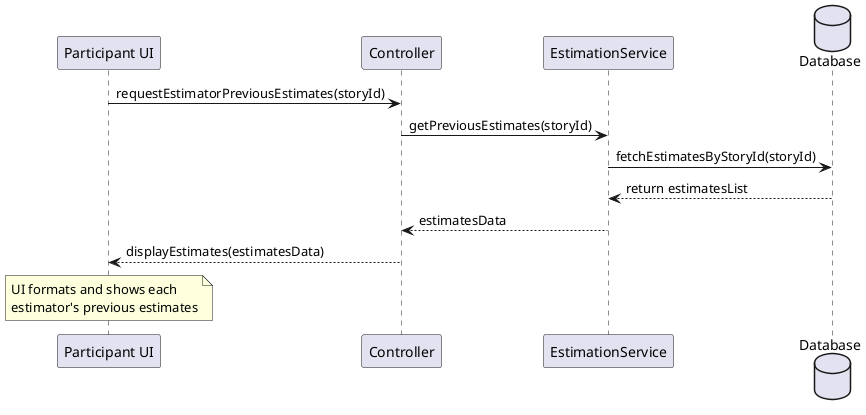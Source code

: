 @startuml
participant "Participant UI" as UI
participant "Controller" as Controller
participant "EstimationService" as Service
database "Database" as DB

UI -> Controller : requestEstimatorPreviousEstimates(storyId)
Controller -> Service : getPreviousEstimates(storyId)
Service -> DB : fetchEstimatesByStoryId(storyId)
DB --> Service : return estimatesList
Service --> Controller : estimatesData
Controller --> UI : displayEstimates(estimatesData)

note over UI : UI formats and shows each\nestimator's previous estimates
@enduml